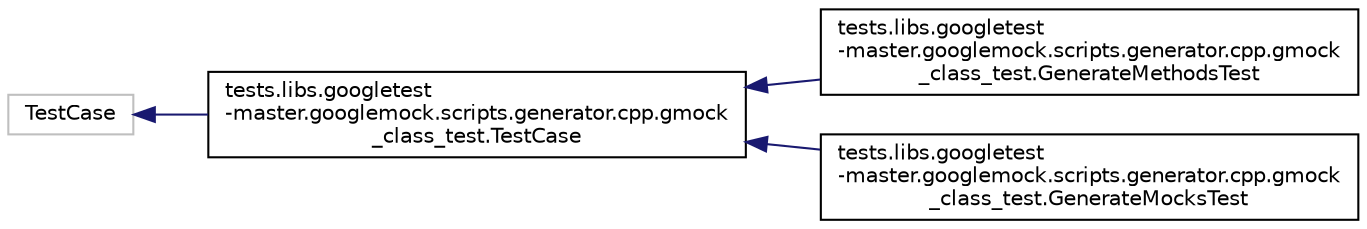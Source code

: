 digraph "Graphical Class Hierarchy"
{
  edge [fontname="Helvetica",fontsize="10",labelfontname="Helvetica",labelfontsize="10"];
  node [fontname="Helvetica",fontsize="10",shape=record];
  rankdir="LR";
  Node194 [label="TestCase",height=0.2,width=0.4,color="grey75", fillcolor="white", style="filled"];
  Node194 -> Node0 [dir="back",color="midnightblue",fontsize="10",style="solid",fontname="Helvetica"];
  Node0 [label="tests.libs.googletest\l-master.googlemock.scripts.generator.cpp.gmock\l_class_test.TestCase",height=0.2,width=0.4,color="black", fillcolor="white", style="filled",URL="$classtests_1_1libs_1_1googletest-master_1_1googlemock_1_1scripts_1_1generator_1_1cpp_1_1gmock__class__test_1_1TestCase.html"];
  Node0 -> Node1 [dir="back",color="midnightblue",fontsize="10",style="solid",fontname="Helvetica"];
  Node1 [label="tests.libs.googletest\l-master.googlemock.scripts.generator.cpp.gmock\l_class_test.GenerateMethodsTest",height=0.2,width=0.4,color="black", fillcolor="white", style="filled",URL="$classtests_1_1libs_1_1googletest-master_1_1googlemock_1_1scripts_1_1generator_1_1cpp_1_1gmock__c6f2a02cc58616ca1e9b77cf57840d0ce.html"];
  Node0 -> Node2 [dir="back",color="midnightblue",fontsize="10",style="solid",fontname="Helvetica"];
  Node2 [label="tests.libs.googletest\l-master.googlemock.scripts.generator.cpp.gmock\l_class_test.GenerateMocksTest",height=0.2,width=0.4,color="black", fillcolor="white", style="filled",URL="$classtests_1_1libs_1_1googletest-master_1_1googlemock_1_1scripts_1_1generator_1_1cpp_1_1gmock__class__test_1_1GenerateMocksTest.html"];
}
